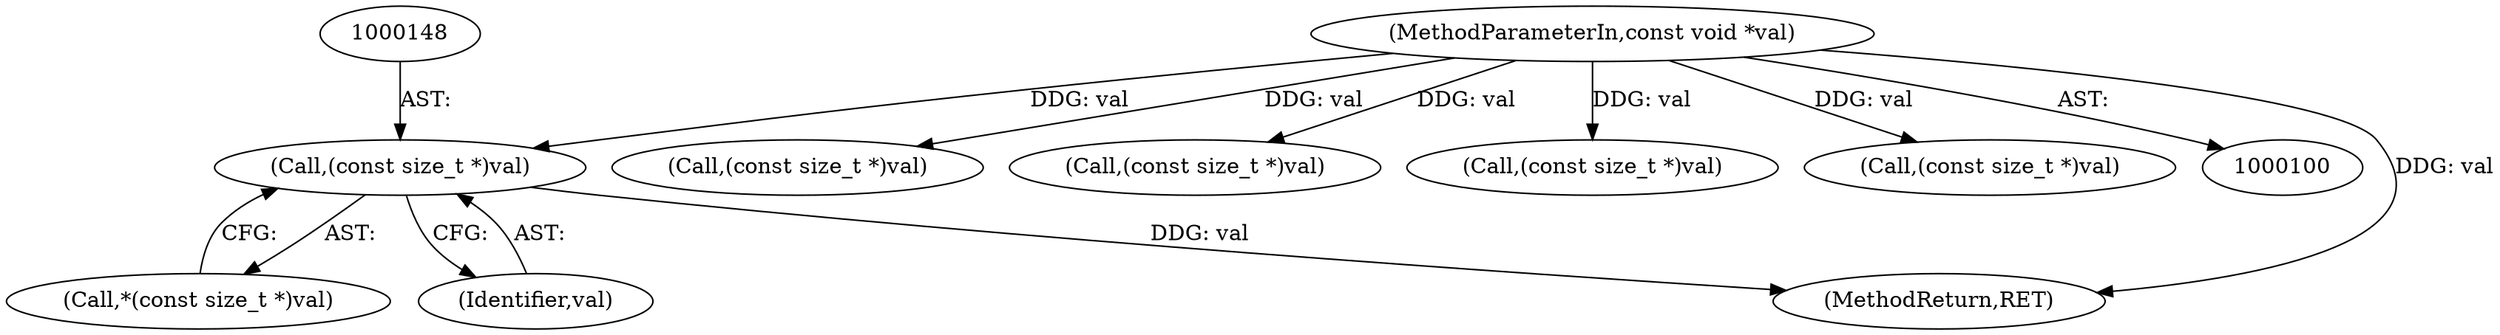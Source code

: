 digraph "0_file_ce90e05774dd77d86cfc8dfa6da57b32816841c4_1@pointer" {
"1000147" [label="(Call,(const size_t *)val)"];
"1000103" [label="(MethodParameterIn,const void *val)"];
"1000170" [label="(MethodReturn,RET)"];
"1000125" [label="(Call,(const size_t *)val)"];
"1000146" [label="(Call,*(const size_t *)val)"];
"1000149" [label="(Identifier,val)"];
"1000158" [label="(Call,(const size_t *)val)"];
"1000114" [label="(Call,(const size_t *)val)"];
"1000136" [label="(Call,(const size_t *)val)"];
"1000147" [label="(Call,(const size_t *)val)"];
"1000103" [label="(MethodParameterIn,const void *val)"];
"1000147" -> "1000146"  [label="AST: "];
"1000147" -> "1000149"  [label="CFG: "];
"1000148" -> "1000147"  [label="AST: "];
"1000149" -> "1000147"  [label="AST: "];
"1000146" -> "1000147"  [label="CFG: "];
"1000147" -> "1000170"  [label="DDG: val"];
"1000103" -> "1000147"  [label="DDG: val"];
"1000103" -> "1000100"  [label="AST: "];
"1000103" -> "1000170"  [label="DDG: val"];
"1000103" -> "1000114"  [label="DDG: val"];
"1000103" -> "1000125"  [label="DDG: val"];
"1000103" -> "1000136"  [label="DDG: val"];
"1000103" -> "1000158"  [label="DDG: val"];
}
